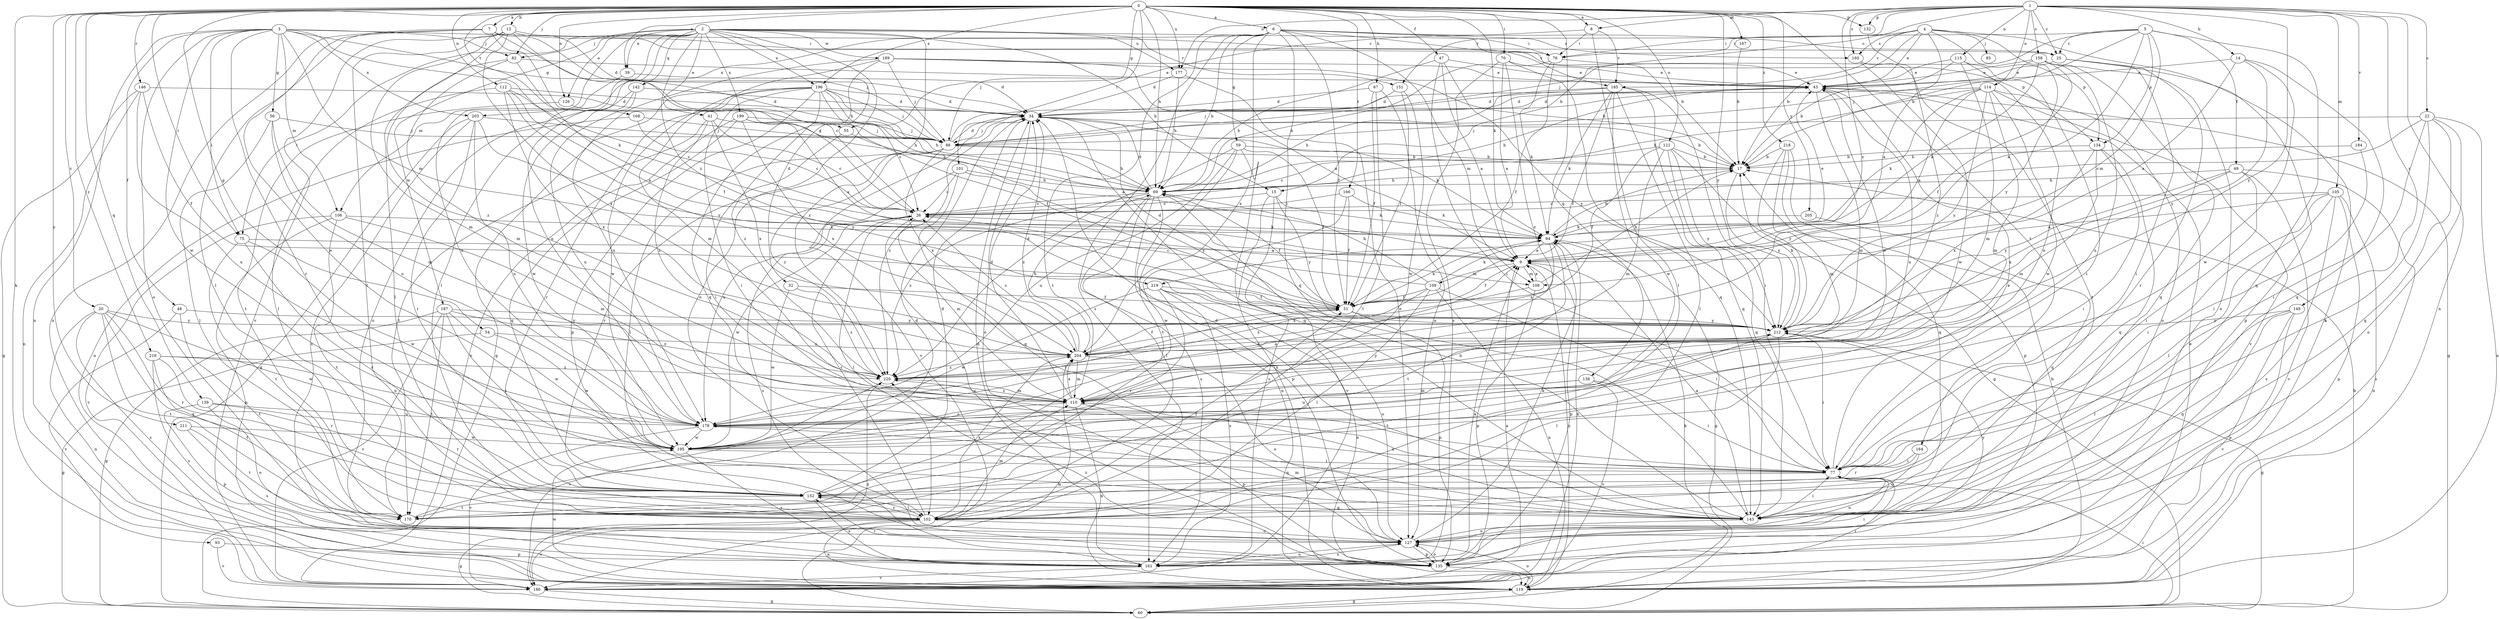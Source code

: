 strict digraph  {
0;
1;
2;
3;
4;
5;
6;
7;
8;
9;
13;
14;
15;
17;
20;
22;
25;
26;
32;
34;
39;
41;
43;
47;
48;
49;
51;
54;
55;
56;
59;
60;
67;
69;
70;
75;
76;
77;
82;
85;
86;
93;
94;
101;
102;
105;
106;
108;
109;
110;
112;
114;
115;
119;
121;
126;
127;
132;
134;
135;
138;
139;
142;
143;
146;
149;
151;
152;
158;
160;
161;
164;
166;
167;
168;
170;
177;
178;
184;
185;
186;
187;
189;
195;
196;
199;
203;
204;
205;
211;
212;
216;
218;
219;
220;
0 -> 6  [label=a];
0 -> 7  [label=a];
0 -> 8  [label=a];
0 -> 13  [label=b];
0 -> 20  [label=c];
0 -> 39  [label=e];
0 -> 47  [label=f];
0 -> 54  [label=g];
0 -> 55  [label=g];
0 -> 67  [label=h];
0 -> 69  [label=h];
0 -> 70  [label=i];
0 -> 75  [label=i];
0 -> 82  [label=j];
0 -> 93  [label=k];
0 -> 94  [label=k];
0 -> 101  [label=l];
0 -> 112  [label=n];
0 -> 121  [label=o];
0 -> 126  [label=o];
0 -> 132  [label=p];
0 -> 138  [label=q];
0 -> 139  [label=q];
0 -> 146  [label=r];
0 -> 164  [label=t];
0 -> 166  [label=t];
0 -> 167  [label=t];
0 -> 168  [label=t];
0 -> 177  [label=u];
0 -> 196  [label=x];
0 -> 205  [label=y];
0 -> 211  [label=y];
0 -> 212  [label=y];
0 -> 216  [label=z];
0 -> 218  [label=z];
1 -> 8  [label=a];
1 -> 14  [label=b];
1 -> 15  [label=b];
1 -> 22  [label=c];
1 -> 25  [label=c];
1 -> 105  [label=m];
1 -> 114  [label=n];
1 -> 115  [label=n];
1 -> 119  [label=n];
1 -> 132  [label=p];
1 -> 149  [label=r];
1 -> 151  [label=r];
1 -> 158  [label=s];
1 -> 160  [label=s];
1 -> 177  [label=u];
1 -> 184  [label=v];
1 -> 212  [label=y];
1 -> 219  [label=z];
2 -> 15  [label=b];
2 -> 17  [label=b];
2 -> 32  [label=d];
2 -> 39  [label=e];
2 -> 41  [label=e];
2 -> 75  [label=i];
2 -> 82  [label=j];
2 -> 102  [label=l];
2 -> 106  [label=m];
2 -> 126  [label=o];
2 -> 127  [label=o];
2 -> 142  [label=q];
2 -> 151  [label=r];
2 -> 177  [label=u];
2 -> 178  [label=u];
2 -> 187  [label=w];
2 -> 189  [label=w];
2 -> 196  [label=x];
2 -> 199  [label=x];
2 -> 219  [label=z];
2 -> 220  [label=z];
3 -> 48  [label=f];
3 -> 55  [label=g];
3 -> 56  [label=g];
3 -> 75  [label=i];
3 -> 82  [label=j];
3 -> 94  [label=k];
3 -> 106  [label=m];
3 -> 108  [label=m];
3 -> 119  [label=n];
3 -> 127  [label=o];
3 -> 134  [label=p];
3 -> 152  [label=r];
3 -> 195  [label=w];
3 -> 203  [label=x];
4 -> 9  [label=a];
4 -> 17  [label=b];
4 -> 43  [label=e];
4 -> 76  [label=i];
4 -> 85  [label=j];
4 -> 119  [label=n];
4 -> 134  [label=p];
4 -> 160  [label=s];
4 -> 185  [label=v];
4 -> 212  [label=y];
5 -> 9  [label=a];
5 -> 17  [label=b];
5 -> 25  [label=c];
5 -> 49  [label=f];
5 -> 76  [label=i];
5 -> 86  [label=j];
5 -> 108  [label=m];
5 -> 134  [label=p];
5 -> 143  [label=q];
6 -> 25  [label=c];
6 -> 51  [label=f];
6 -> 59  [label=g];
6 -> 69  [label=h];
6 -> 76  [label=i];
6 -> 108  [label=m];
6 -> 143  [label=q];
6 -> 160  [label=s];
6 -> 161  [label=s];
6 -> 170  [label=t];
6 -> 185  [label=v];
6 -> 203  [label=x];
6 -> 204  [label=x];
7 -> 25  [label=c];
7 -> 26  [label=c];
7 -> 69  [label=h];
7 -> 86  [label=j];
7 -> 102  [label=l];
7 -> 119  [label=n];
7 -> 195  [label=w];
8 -> 76  [label=i];
8 -> 86  [label=j];
8 -> 102  [label=l];
8 -> 185  [label=v];
9 -> 51  [label=f];
9 -> 108  [label=m];
9 -> 109  [label=m];
9 -> 119  [label=n];
9 -> 135  [label=p];
13 -> 26  [label=c];
13 -> 34  [label=d];
13 -> 76  [label=i];
13 -> 102  [label=l];
13 -> 110  [label=m];
13 -> 186  [label=v];
13 -> 204  [label=x];
13 -> 220  [label=z];
14 -> 9  [label=a];
14 -> 43  [label=e];
14 -> 143  [label=q];
14 -> 195  [label=w];
14 -> 212  [label=y];
15 -> 26  [label=c];
15 -> 94  [label=k];
15 -> 161  [label=s];
15 -> 186  [label=v];
15 -> 212  [label=y];
17 -> 69  [label=h];
17 -> 212  [label=y];
20 -> 119  [label=n];
20 -> 143  [label=q];
20 -> 152  [label=r];
20 -> 161  [label=s];
20 -> 170  [label=t];
20 -> 195  [label=w];
20 -> 212  [label=y];
22 -> 26  [label=c];
22 -> 77  [label=i];
22 -> 86  [label=j];
22 -> 119  [label=n];
22 -> 127  [label=o];
22 -> 143  [label=q];
22 -> 170  [label=t];
25 -> 43  [label=e];
25 -> 77  [label=i];
25 -> 135  [label=p];
25 -> 152  [label=r];
26 -> 94  [label=k];
26 -> 102  [label=l];
26 -> 110  [label=m];
26 -> 161  [label=s];
26 -> 195  [label=w];
32 -> 51  [label=f];
32 -> 195  [label=w];
32 -> 220  [label=z];
34 -> 17  [label=b];
34 -> 86  [label=j];
34 -> 94  [label=k];
34 -> 127  [label=o];
34 -> 143  [label=q];
34 -> 186  [label=v];
34 -> 220  [label=z];
39 -> 34  [label=d];
39 -> 178  [label=u];
41 -> 26  [label=c];
41 -> 86  [label=j];
41 -> 170  [label=t];
41 -> 204  [label=x];
41 -> 220  [label=z];
43 -> 34  [label=d];
43 -> 60  [label=g];
43 -> 69  [label=h];
43 -> 86  [label=j];
43 -> 110  [label=m];
43 -> 178  [label=u];
47 -> 9  [label=a];
47 -> 43  [label=e];
47 -> 69  [label=h];
47 -> 77  [label=i];
47 -> 212  [label=y];
48 -> 170  [label=t];
48 -> 186  [label=v];
48 -> 212  [label=y];
49 -> 69  [label=h];
49 -> 77  [label=i];
49 -> 119  [label=n];
49 -> 186  [label=v];
49 -> 204  [label=x];
49 -> 212  [label=y];
51 -> 34  [label=d];
51 -> 94  [label=k];
51 -> 135  [label=p];
51 -> 212  [label=y];
54 -> 60  [label=g];
54 -> 195  [label=w];
54 -> 204  [label=x];
55 -> 9  [label=a];
55 -> 77  [label=i];
56 -> 86  [label=j];
56 -> 102  [label=l];
56 -> 110  [label=m];
56 -> 178  [label=u];
59 -> 17  [label=b];
59 -> 51  [label=f];
59 -> 119  [label=n];
59 -> 170  [label=t];
59 -> 178  [label=u];
59 -> 220  [label=z];
60 -> 17  [label=b];
60 -> 77  [label=i];
60 -> 94  [label=k];
60 -> 204  [label=x];
67 -> 34  [label=d];
67 -> 51  [label=f];
67 -> 102  [label=l];
67 -> 127  [label=o];
69 -> 26  [label=c];
69 -> 34  [label=d];
69 -> 51  [label=f];
69 -> 102  [label=l];
69 -> 119  [label=n];
69 -> 135  [label=p];
69 -> 161  [label=s];
69 -> 220  [label=z];
70 -> 9  [label=a];
70 -> 43  [label=e];
70 -> 143  [label=q];
70 -> 161  [label=s];
70 -> 220  [label=z];
75 -> 9  [label=a];
75 -> 152  [label=r];
75 -> 170  [label=t];
75 -> 195  [label=w];
76 -> 43  [label=e];
76 -> 51  [label=f];
76 -> 69  [label=h];
76 -> 94  [label=k];
77 -> 43  [label=e];
77 -> 127  [label=o];
77 -> 152  [label=r];
77 -> 178  [label=u];
82 -> 43  [label=e];
82 -> 51  [label=f];
82 -> 102  [label=l];
82 -> 110  [label=m];
86 -> 17  [label=b];
86 -> 34  [label=d];
86 -> 43  [label=e];
86 -> 69  [label=h];
86 -> 102  [label=l];
86 -> 152  [label=r];
86 -> 204  [label=x];
86 -> 220  [label=z];
93 -> 135  [label=p];
93 -> 186  [label=v];
94 -> 9  [label=a];
94 -> 17  [label=b];
94 -> 43  [label=e];
94 -> 60  [label=g];
94 -> 170  [label=t];
94 -> 204  [label=x];
101 -> 26  [label=c];
101 -> 69  [label=h];
101 -> 143  [label=q];
101 -> 178  [label=u];
101 -> 212  [label=y];
102 -> 26  [label=c];
102 -> 51  [label=f];
102 -> 60  [label=g];
102 -> 110  [label=m];
102 -> 119  [label=n];
102 -> 127  [label=o];
102 -> 152  [label=r];
102 -> 186  [label=v];
102 -> 204  [label=x];
105 -> 9  [label=a];
105 -> 26  [label=c];
105 -> 77  [label=i];
105 -> 102  [label=l];
105 -> 119  [label=n];
105 -> 135  [label=p];
105 -> 161  [label=s];
106 -> 94  [label=k];
106 -> 110  [label=m];
106 -> 119  [label=n];
106 -> 170  [label=t];
106 -> 186  [label=v];
108 -> 9  [label=a];
108 -> 17  [label=b];
108 -> 135  [label=p];
108 -> 204  [label=x];
109 -> 26  [label=c];
109 -> 51  [label=f];
109 -> 69  [label=h];
109 -> 77  [label=i];
109 -> 94  [label=k];
109 -> 102  [label=l];
109 -> 119  [label=n];
109 -> 220  [label=z];
110 -> 34  [label=d];
110 -> 43  [label=e];
110 -> 119  [label=n];
110 -> 135  [label=p];
110 -> 178  [label=u];
110 -> 204  [label=x];
110 -> 220  [label=z];
112 -> 9  [label=a];
112 -> 26  [label=c];
112 -> 34  [label=d];
112 -> 102  [label=l];
112 -> 204  [label=x];
112 -> 212  [label=y];
114 -> 9  [label=a];
114 -> 34  [label=d];
114 -> 69  [label=h];
114 -> 94  [label=k];
114 -> 110  [label=m];
114 -> 127  [label=o];
114 -> 186  [label=v];
114 -> 195  [label=w];
114 -> 212  [label=y];
115 -> 17  [label=b];
115 -> 43  [label=e];
115 -> 77  [label=i];
115 -> 110  [label=m];
115 -> 178  [label=u];
119 -> 17  [label=b];
119 -> 43  [label=e];
119 -> 60  [label=g];
119 -> 127  [label=o];
119 -> 195  [label=w];
121 -> 17  [label=b];
121 -> 26  [label=c];
121 -> 51  [label=f];
121 -> 60  [label=g];
121 -> 110  [label=m];
121 -> 143  [label=q];
121 -> 212  [label=y];
126 -> 69  [label=h];
126 -> 170  [label=t];
127 -> 94  [label=k];
127 -> 110  [label=m];
127 -> 135  [label=p];
127 -> 161  [label=s];
127 -> 212  [label=y];
132 -> 220  [label=z];
134 -> 17  [label=b];
134 -> 77  [label=i];
134 -> 110  [label=m];
134 -> 143  [label=q];
134 -> 204  [label=x];
135 -> 26  [label=c];
135 -> 119  [label=n];
135 -> 127  [label=o];
135 -> 152  [label=r];
135 -> 220  [label=z];
138 -> 77  [label=i];
138 -> 110  [label=m];
138 -> 178  [label=u];
138 -> 186  [label=v];
139 -> 127  [label=o];
139 -> 135  [label=p];
139 -> 152  [label=r];
139 -> 178  [label=u];
142 -> 34  [label=d];
142 -> 127  [label=o];
142 -> 178  [label=u];
142 -> 195  [label=w];
143 -> 9  [label=a];
143 -> 34  [label=d];
143 -> 69  [label=h];
143 -> 77  [label=i];
143 -> 127  [label=o];
146 -> 34  [label=d];
146 -> 51  [label=f];
146 -> 60  [label=g];
146 -> 119  [label=n];
146 -> 178  [label=u];
149 -> 102  [label=l];
149 -> 135  [label=p];
149 -> 143  [label=q];
149 -> 186  [label=v];
149 -> 212  [label=y];
151 -> 34  [label=d];
151 -> 51  [label=f];
151 -> 195  [label=w];
152 -> 34  [label=d];
152 -> 102  [label=l];
152 -> 143  [label=q];
152 -> 161  [label=s];
152 -> 170  [label=t];
158 -> 43  [label=e];
158 -> 51  [label=f];
158 -> 86  [label=j];
158 -> 94  [label=k];
158 -> 127  [label=o];
158 -> 143  [label=q];
158 -> 178  [label=u];
160 -> 170  [label=t];
160 -> 195  [label=w];
161 -> 9  [label=a];
161 -> 34  [label=d];
161 -> 77  [label=i];
161 -> 127  [label=o];
161 -> 186  [label=v];
164 -> 77  [label=i];
164 -> 143  [label=q];
164 -> 152  [label=r];
166 -> 26  [label=c];
166 -> 51  [label=f];
166 -> 94  [label=k];
166 -> 195  [label=w];
167 -> 17  [label=b];
168 -> 26  [label=c];
168 -> 86  [label=j];
168 -> 119  [label=n];
170 -> 34  [label=d];
177 -> 34  [label=d];
177 -> 69  [label=h];
177 -> 127  [label=o];
178 -> 9  [label=a];
178 -> 51  [label=f];
178 -> 143  [label=q];
178 -> 186  [label=v];
178 -> 195  [label=w];
184 -> 17  [label=b];
184 -> 77  [label=i];
185 -> 34  [label=d];
185 -> 51  [label=f];
185 -> 69  [label=h];
185 -> 77  [label=i];
185 -> 94  [label=k];
185 -> 102  [label=l];
185 -> 143  [label=q];
185 -> 195  [label=w];
186 -> 9  [label=a];
186 -> 60  [label=g];
186 -> 77  [label=i];
186 -> 94  [label=k];
186 -> 220  [label=z];
187 -> 60  [label=g];
187 -> 77  [label=i];
187 -> 170  [label=t];
187 -> 186  [label=v];
187 -> 195  [label=w];
187 -> 212  [label=y];
187 -> 220  [label=z];
189 -> 9  [label=a];
189 -> 17  [label=b];
189 -> 43  [label=e];
189 -> 86  [label=j];
189 -> 110  [label=m];
189 -> 143  [label=q];
189 -> 178  [label=u];
195 -> 77  [label=i];
195 -> 161  [label=s];
196 -> 26  [label=c];
196 -> 34  [label=d];
196 -> 51  [label=f];
196 -> 60  [label=g];
196 -> 69  [label=h];
196 -> 77  [label=i];
196 -> 86  [label=j];
196 -> 135  [label=p];
196 -> 152  [label=r];
196 -> 195  [label=w];
196 -> 220  [label=z];
199 -> 9  [label=a];
199 -> 69  [label=h];
199 -> 86  [label=j];
199 -> 143  [label=q];
199 -> 186  [label=v];
199 -> 204  [label=x];
203 -> 60  [label=g];
203 -> 86  [label=j];
203 -> 152  [label=r];
203 -> 161  [label=s];
203 -> 178  [label=u];
203 -> 212  [label=y];
204 -> 26  [label=c];
204 -> 34  [label=d];
204 -> 51  [label=f];
204 -> 69  [label=h];
204 -> 110  [label=m];
204 -> 127  [label=o];
204 -> 220  [label=z];
205 -> 94  [label=k];
205 -> 143  [label=q];
211 -> 161  [label=s];
211 -> 170  [label=t];
211 -> 195  [label=w];
212 -> 17  [label=b];
212 -> 60  [label=g];
212 -> 77  [label=i];
212 -> 102  [label=l];
212 -> 170  [label=t];
212 -> 204  [label=x];
216 -> 152  [label=r];
216 -> 161  [label=s];
216 -> 170  [label=t];
216 -> 178  [label=u];
216 -> 220  [label=z];
218 -> 17  [label=b];
218 -> 110  [label=m];
218 -> 135  [label=p];
218 -> 143  [label=q];
218 -> 212  [label=y];
219 -> 51  [label=f];
219 -> 119  [label=n];
219 -> 127  [label=o];
219 -> 152  [label=r];
219 -> 161  [label=s];
219 -> 195  [label=w];
220 -> 110  [label=m];
220 -> 186  [label=v];
220 -> 212  [label=y];
}
